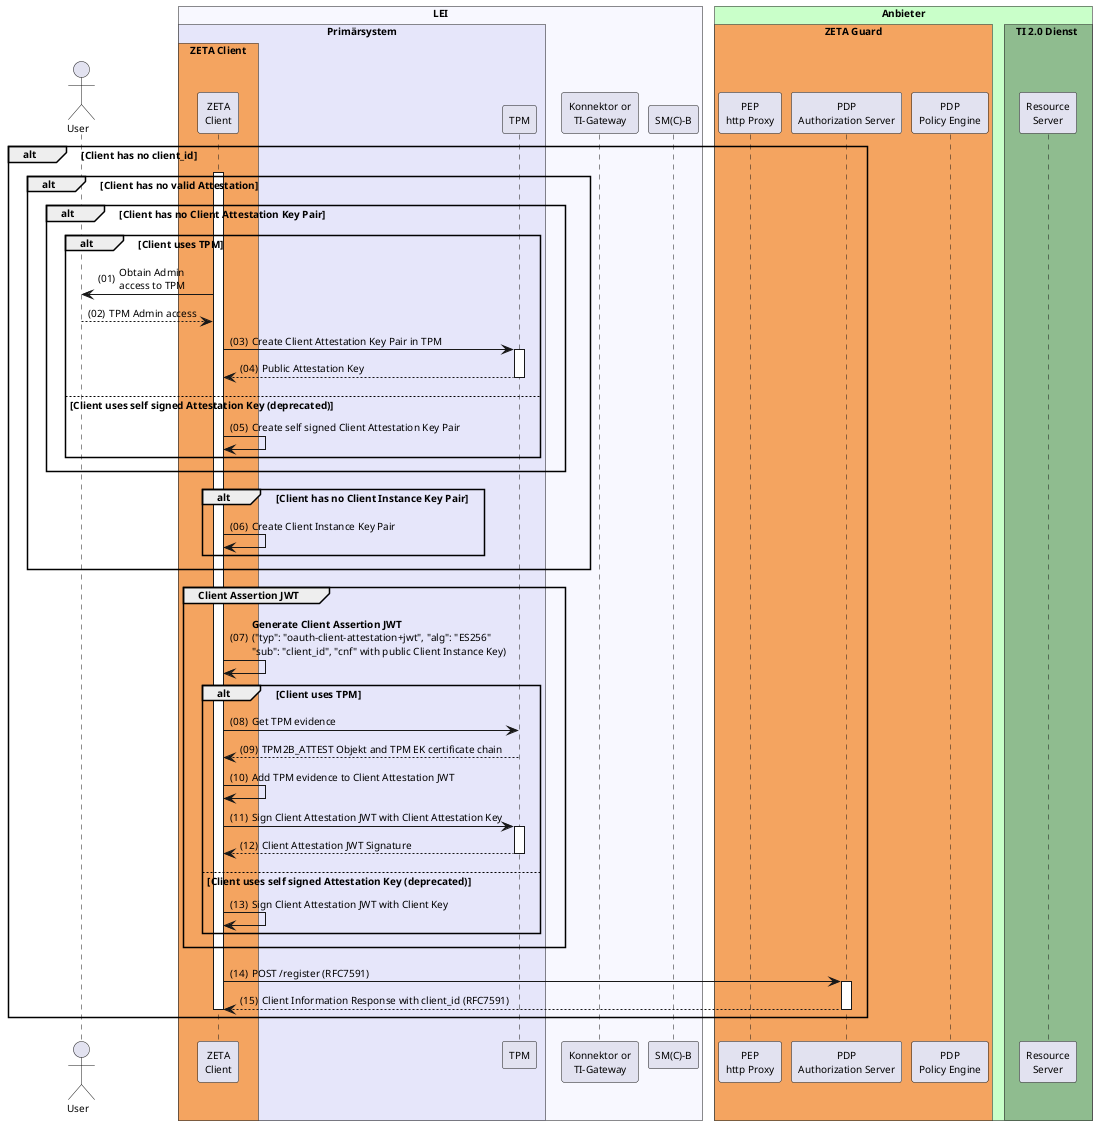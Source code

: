 @startuml "dynamic-client-registration-with-client-assertion-jwt-attestation"
autonumber "(00)"
skinparam defaultFontSize 10
skinparam defaultFontName Helvetica
skinparam DefaultMonospacedFontName Courier
skinparam lengthAdjust none
skinparam sequenceReferenceBackgroundColor White
skinparam SequenceReferenceFontSize 12
/'skinparam SequenceReferenceFontStyle bold
'/


!pragma teoz true

Actor User
box "LEI" #GhostWhite
  box "Primärsystem" #Lavender
    box "ZETA Client" #SandyBrown
      participant Client as "ZETA\nClient"
    end box
    participant TPM as "TPM"
  end box
  participant Konnektor as "Konnektor or\nTI-Gateway"
  participant SMB as "SM(C)-B"
end box

box "Anbieter" #TECHNOLOGY
  box "ZETA Guard" #SandyBrown
    participant HP as "PEP\nhttp Proxy"
    participant AuthS as "PDP\nAuthorization Server" 
    participant PE as "PDP\nPolicy Engine"
  end box
    box TI 2.0 Dienst #DarkSeaGreen
      participant RS as "Resource\nServer"
    end box
end box

alt Client has no client_id

activate Client
alt Client has no valid Attestation
    alt Client has no Client Attestation Key Pair
      alt Client uses TPM
        Client -> User: Obtain Admin\naccess to TPM
        User --> Client: TPM Admin access
        Client -> TPM: Create Client Attestation Key Pair in TPM
        activate TPM
        TPM --> Client: Public Attestation Key
        deactivate TPM
      else Client uses self signed Attestation Key (deprecated)
        Client -> Client: Create self signed Client Attestation Key Pair
      end
    end
    alt Client has no Client Instance Key Pair
      Client -> Client: Create Client Instance Key Pair
    end
end

  group Client Assertion JWT
    Client -> Client: **Generate Client Assertion JWT**\n("typ": "oauth-client-attestation+jwt", "alg": "ES256"\n"sub": "client_id", "cnf" with public Client Instance Key)
    alt Client uses TPM
      Client -> TPM: Get TPM evidence
      TPM --> Client: TPM2B_ATTEST Objekt and TPM EK certificate chain
      Client -> Client: Add TPM evidence to Client Attestation JWT
      Client -> TPM: Sign Client Attestation JWT with Client Attestation Key
      activate TPM
      TPM --> Client: Client Attestation JWT Signature
      deactivate TPM
    else Client uses self signed Attestation Key (deprecated)
      Client -> Client: Sign Client Attestation JWT with Client Key
    end
  end


  Client -> AuthS: POST /register (RFC7591)
  activate AuthS
  AuthS --> Client: Client Information Response with client_id (RFC7591)
  deactivate AuthS


  deactivate Client
end

@enduml